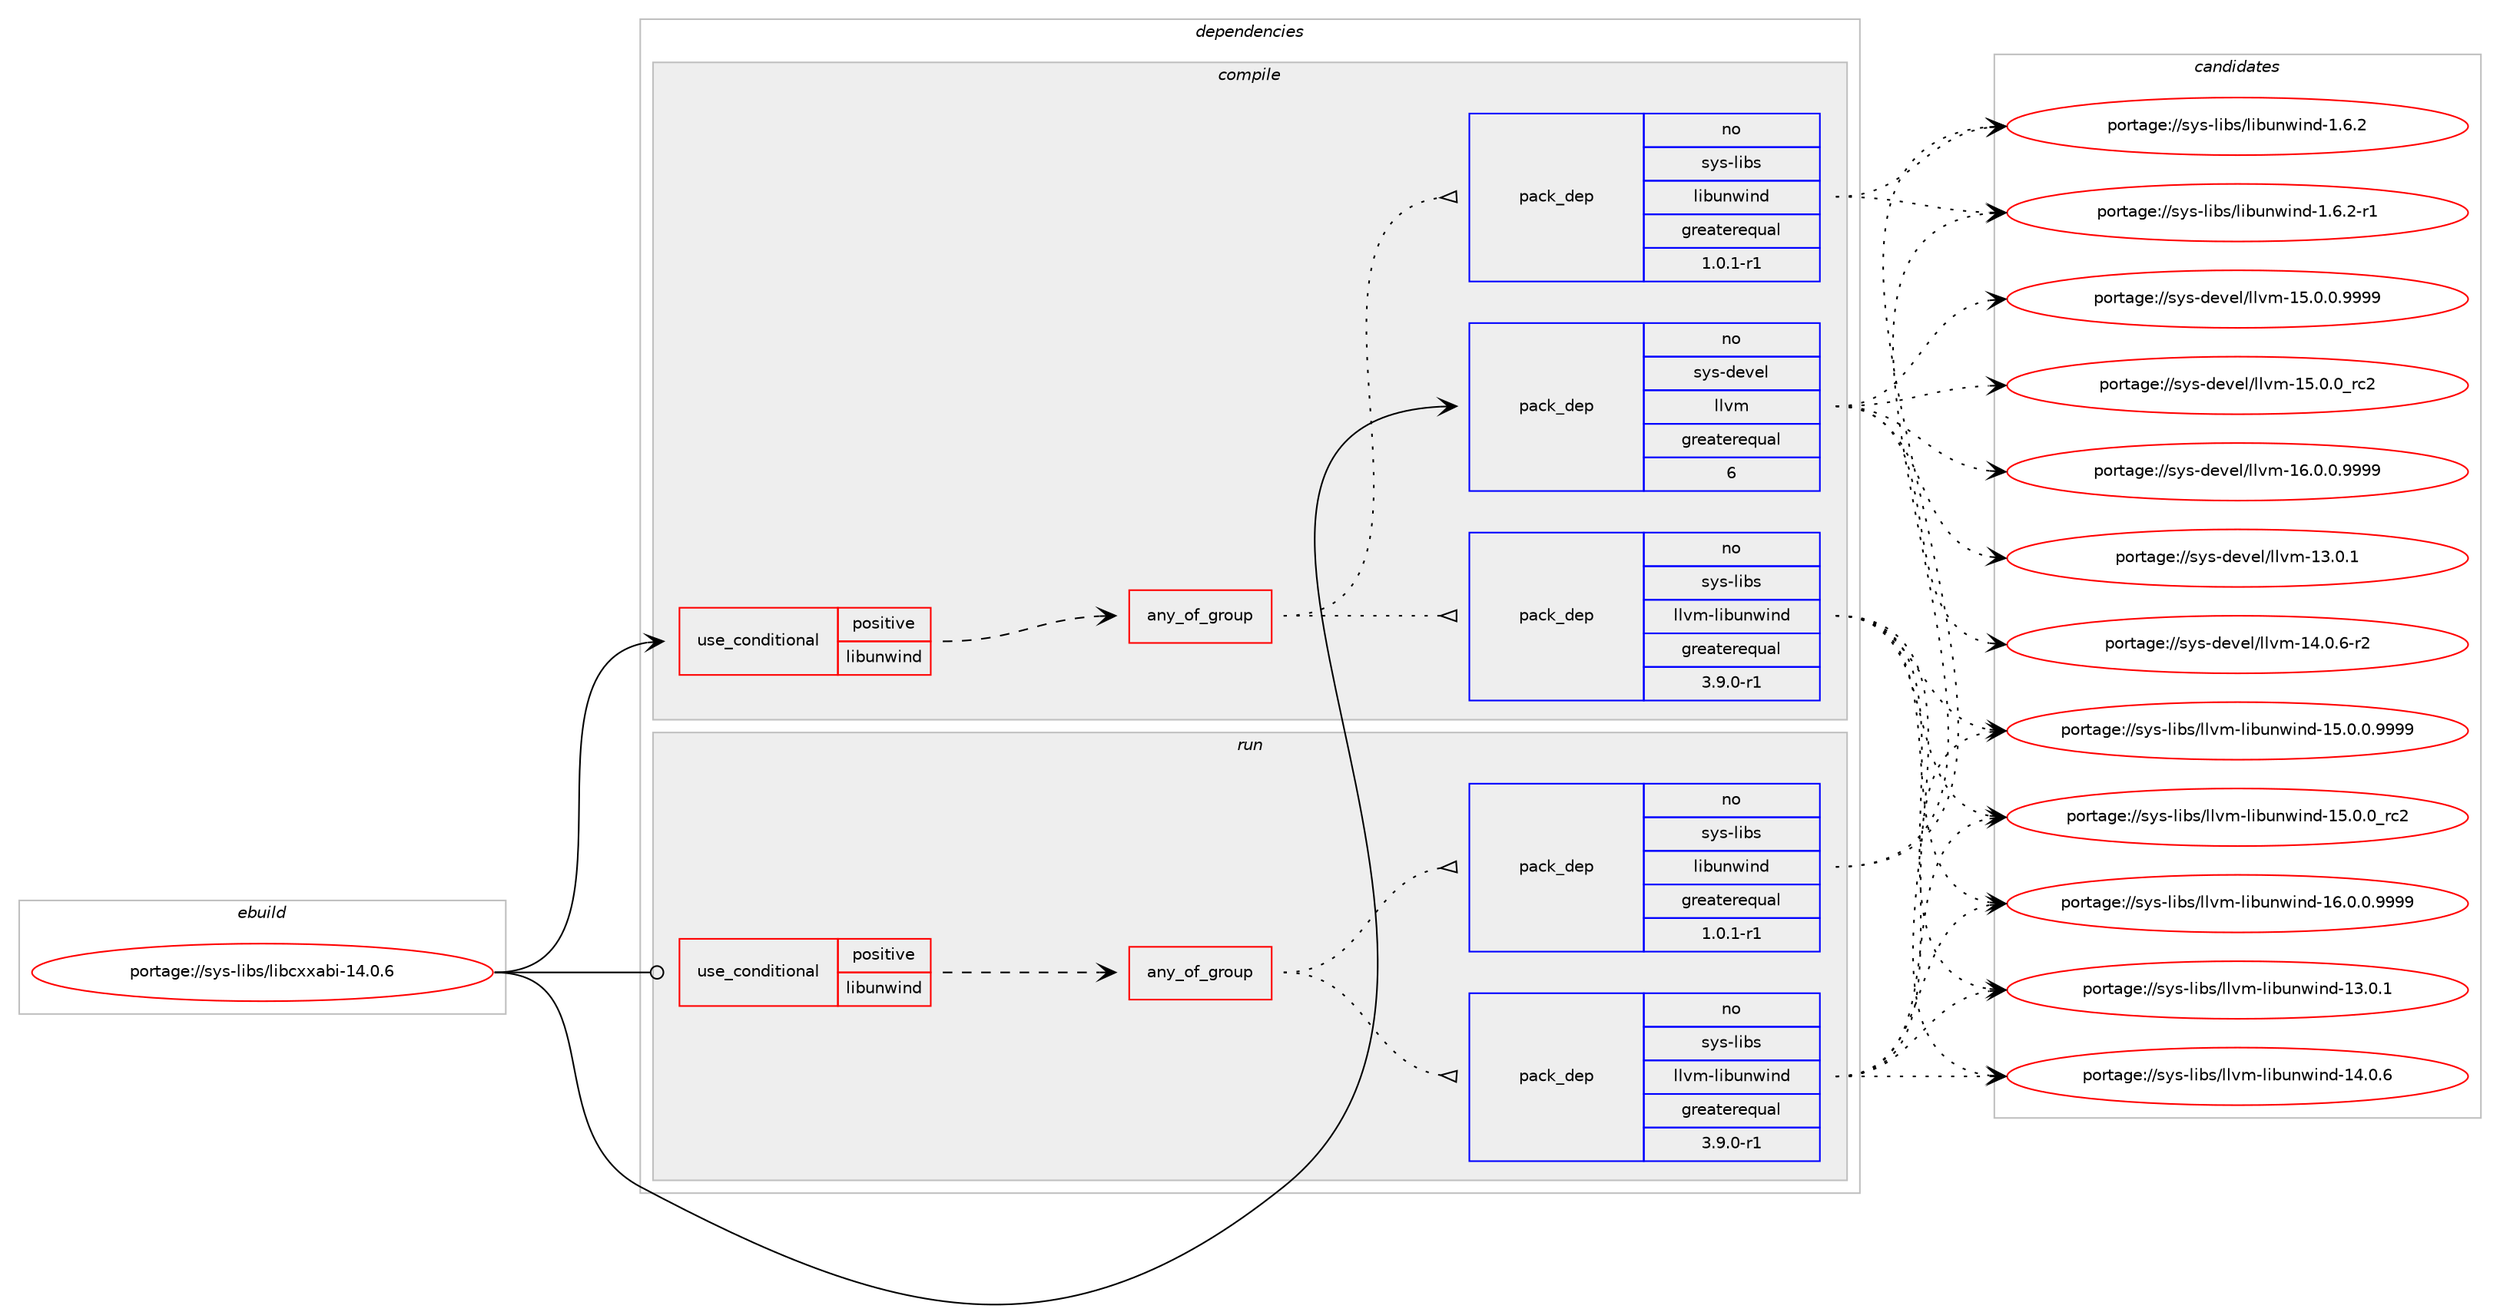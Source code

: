 digraph prolog {

# *************
# Graph options
# *************

newrank=true;
concentrate=true;
compound=true;
graph [rankdir=LR,fontname=Helvetica,fontsize=10,ranksep=1.5];#, ranksep=2.5, nodesep=0.2];
edge  [arrowhead=vee];
node  [fontname=Helvetica,fontsize=10];

# **********
# The ebuild
# **********

subgraph cluster_leftcol {
color=gray;
rank=same;
label=<<i>ebuild</i>>;
id [label="portage://sys-libs/libcxxabi-14.0.6", color=red, width=4, href="../sys-libs/libcxxabi-14.0.6.svg"];
}

# ****************
# The dependencies
# ****************

subgraph cluster_midcol {
color=gray;
label=<<i>dependencies</i>>;
subgraph cluster_compile {
fillcolor="#eeeeee";
style=filled;
label=<<i>compile</i>>;
subgraph cond254 {
dependency415 [label=<<TABLE BORDER="0" CELLBORDER="1" CELLSPACING="0" CELLPADDING="4"><TR><TD ROWSPAN="3" CELLPADDING="10">use_conditional</TD></TR><TR><TD>positive</TD></TR><TR><TD>libunwind</TD></TR></TABLE>>, shape=none, color=red];
subgraph any3 {
dependency416 [label=<<TABLE BORDER="0" CELLBORDER="1" CELLSPACING="0" CELLPADDING="4"><TR><TD CELLPADDING="10">any_of_group</TD></TR></TABLE>>, shape=none, color=red];subgraph pack160 {
dependency417 [label=<<TABLE BORDER="0" CELLBORDER="1" CELLSPACING="0" CELLPADDING="4" WIDTH="220"><TR><TD ROWSPAN="6" CELLPADDING="30">pack_dep</TD></TR><TR><TD WIDTH="110">no</TD></TR><TR><TD>sys-libs</TD></TR><TR><TD>libunwind</TD></TR><TR><TD>greaterequal</TD></TR><TR><TD>1.0.1-r1</TD></TR></TABLE>>, shape=none, color=blue];
}
dependency416:e -> dependency417:w [weight=20,style="dotted",arrowhead="oinv"];
subgraph pack161 {
dependency418 [label=<<TABLE BORDER="0" CELLBORDER="1" CELLSPACING="0" CELLPADDING="4" WIDTH="220"><TR><TD ROWSPAN="6" CELLPADDING="30">pack_dep</TD></TR><TR><TD WIDTH="110">no</TD></TR><TR><TD>sys-libs</TD></TR><TR><TD>llvm-libunwind</TD></TR><TR><TD>greaterequal</TD></TR><TR><TD>3.9.0-r1</TD></TR></TABLE>>, shape=none, color=blue];
}
dependency416:e -> dependency418:w [weight=20,style="dotted",arrowhead="oinv"];
}
dependency415:e -> dependency416:w [weight=20,style="dashed",arrowhead="vee"];
}
id:e -> dependency415:w [weight=20,style="solid",arrowhead="vee"];
subgraph pack162 {
dependency419 [label=<<TABLE BORDER="0" CELLBORDER="1" CELLSPACING="0" CELLPADDING="4" WIDTH="220"><TR><TD ROWSPAN="6" CELLPADDING="30">pack_dep</TD></TR><TR><TD WIDTH="110">no</TD></TR><TR><TD>sys-devel</TD></TR><TR><TD>llvm</TD></TR><TR><TD>greaterequal</TD></TR><TR><TD>6</TD></TR></TABLE>>, shape=none, color=blue];
}
id:e -> dependency419:w [weight=20,style="solid",arrowhead="vee"];
# *** BEGIN UNKNOWN DEPENDENCY TYPE (TODO) ***
# id -> package_dependency(portage://sys-libs/libcxxabi-14.0.6,install,strong,sys-devel,llvm,none,[,,],[slot(0)],[])
# *** END UNKNOWN DEPENDENCY TYPE (TODO) ***

}
subgraph cluster_compileandrun {
fillcolor="#eeeeee";
style=filled;
label=<<i>compile and run</i>>;
}
subgraph cluster_run {
fillcolor="#eeeeee";
style=filled;
label=<<i>run</i>>;
subgraph cond255 {
dependency420 [label=<<TABLE BORDER="0" CELLBORDER="1" CELLSPACING="0" CELLPADDING="4"><TR><TD ROWSPAN="3" CELLPADDING="10">use_conditional</TD></TR><TR><TD>positive</TD></TR><TR><TD>libunwind</TD></TR></TABLE>>, shape=none, color=red];
subgraph any4 {
dependency421 [label=<<TABLE BORDER="0" CELLBORDER="1" CELLSPACING="0" CELLPADDING="4"><TR><TD CELLPADDING="10">any_of_group</TD></TR></TABLE>>, shape=none, color=red];subgraph pack163 {
dependency422 [label=<<TABLE BORDER="0" CELLBORDER="1" CELLSPACING="0" CELLPADDING="4" WIDTH="220"><TR><TD ROWSPAN="6" CELLPADDING="30">pack_dep</TD></TR><TR><TD WIDTH="110">no</TD></TR><TR><TD>sys-libs</TD></TR><TR><TD>libunwind</TD></TR><TR><TD>greaterequal</TD></TR><TR><TD>1.0.1-r1</TD></TR></TABLE>>, shape=none, color=blue];
}
dependency421:e -> dependency422:w [weight=20,style="dotted",arrowhead="oinv"];
subgraph pack164 {
dependency423 [label=<<TABLE BORDER="0" CELLBORDER="1" CELLSPACING="0" CELLPADDING="4" WIDTH="220"><TR><TD ROWSPAN="6" CELLPADDING="30">pack_dep</TD></TR><TR><TD WIDTH="110">no</TD></TR><TR><TD>sys-libs</TD></TR><TR><TD>llvm-libunwind</TD></TR><TR><TD>greaterequal</TD></TR><TR><TD>3.9.0-r1</TD></TR></TABLE>>, shape=none, color=blue];
}
dependency421:e -> dependency423:w [weight=20,style="dotted",arrowhead="oinv"];
}
dependency420:e -> dependency421:w [weight=20,style="dashed",arrowhead="vee"];
}
id:e -> dependency420:w [weight=20,style="solid",arrowhead="odot"];
}
}

# **************
# The candidates
# **************

subgraph cluster_choices {
rank=same;
color=gray;
label=<<i>candidates</i>>;

subgraph choice160 {
color=black;
nodesep=1;
choice11512111545108105981154710810598117110119105110100454946544650 [label="portage://sys-libs/libunwind-1.6.2", color=red, width=4,href="../sys-libs/libunwind-1.6.2.svg"];
choice115121115451081059811547108105981171101191051101004549465446504511449 [label="portage://sys-libs/libunwind-1.6.2-r1", color=red, width=4,href="../sys-libs/libunwind-1.6.2-r1.svg"];
dependency417:e -> choice11512111545108105981154710810598117110119105110100454946544650:w [style=dotted,weight="100"];
dependency417:e -> choice115121115451081059811547108105981171101191051101004549465446504511449:w [style=dotted,weight="100"];
}
subgraph choice161 {
color=black;
nodesep=1;
choice115121115451081059811547108108118109451081059811711011910511010045495146484649 [label="portage://sys-libs/llvm-libunwind-13.0.1", color=red, width=4,href="../sys-libs/llvm-libunwind-13.0.1.svg"];
choice115121115451081059811547108108118109451081059811711011910511010045495246484654 [label="portage://sys-libs/llvm-libunwind-14.0.6", color=red, width=4,href="../sys-libs/llvm-libunwind-14.0.6.svg"];
choice1151211154510810598115471081081181094510810598117110119105110100454953464846484657575757 [label="portage://sys-libs/llvm-libunwind-15.0.0.9999", color=red, width=4,href="../sys-libs/llvm-libunwind-15.0.0.9999.svg"];
choice115121115451081059811547108108118109451081059811711011910511010045495346484648951149950 [label="portage://sys-libs/llvm-libunwind-15.0.0_rc2", color=red, width=4,href="../sys-libs/llvm-libunwind-15.0.0_rc2.svg"];
choice1151211154510810598115471081081181094510810598117110119105110100454954464846484657575757 [label="portage://sys-libs/llvm-libunwind-16.0.0.9999", color=red, width=4,href="../sys-libs/llvm-libunwind-16.0.0.9999.svg"];
dependency418:e -> choice115121115451081059811547108108118109451081059811711011910511010045495146484649:w [style=dotted,weight="100"];
dependency418:e -> choice115121115451081059811547108108118109451081059811711011910511010045495246484654:w [style=dotted,weight="100"];
dependency418:e -> choice1151211154510810598115471081081181094510810598117110119105110100454953464846484657575757:w [style=dotted,weight="100"];
dependency418:e -> choice115121115451081059811547108108118109451081059811711011910511010045495346484648951149950:w [style=dotted,weight="100"];
dependency418:e -> choice1151211154510810598115471081081181094510810598117110119105110100454954464846484657575757:w [style=dotted,weight="100"];
}
subgraph choice162 {
color=black;
nodesep=1;
choice115121115451001011181011084710810811810945495146484649 [label="portage://sys-devel/llvm-13.0.1", color=red, width=4,href="../sys-devel/llvm-13.0.1.svg"];
choice1151211154510010111810110847108108118109454952464846544511450 [label="portage://sys-devel/llvm-14.0.6-r2", color=red, width=4,href="../sys-devel/llvm-14.0.6-r2.svg"];
choice1151211154510010111810110847108108118109454953464846484657575757 [label="portage://sys-devel/llvm-15.0.0.9999", color=red, width=4,href="../sys-devel/llvm-15.0.0.9999.svg"];
choice115121115451001011181011084710810811810945495346484648951149950 [label="portage://sys-devel/llvm-15.0.0_rc2", color=red, width=4,href="../sys-devel/llvm-15.0.0_rc2.svg"];
choice1151211154510010111810110847108108118109454954464846484657575757 [label="portage://sys-devel/llvm-16.0.0.9999", color=red, width=4,href="../sys-devel/llvm-16.0.0.9999.svg"];
dependency419:e -> choice115121115451001011181011084710810811810945495146484649:w [style=dotted,weight="100"];
dependency419:e -> choice1151211154510010111810110847108108118109454952464846544511450:w [style=dotted,weight="100"];
dependency419:e -> choice1151211154510010111810110847108108118109454953464846484657575757:w [style=dotted,weight="100"];
dependency419:e -> choice115121115451001011181011084710810811810945495346484648951149950:w [style=dotted,weight="100"];
dependency419:e -> choice1151211154510010111810110847108108118109454954464846484657575757:w [style=dotted,weight="100"];
}
subgraph choice163 {
color=black;
nodesep=1;
choice11512111545108105981154710810598117110119105110100454946544650 [label="portage://sys-libs/libunwind-1.6.2", color=red, width=4,href="../sys-libs/libunwind-1.6.2.svg"];
choice115121115451081059811547108105981171101191051101004549465446504511449 [label="portage://sys-libs/libunwind-1.6.2-r1", color=red, width=4,href="../sys-libs/libunwind-1.6.2-r1.svg"];
dependency422:e -> choice11512111545108105981154710810598117110119105110100454946544650:w [style=dotted,weight="100"];
dependency422:e -> choice115121115451081059811547108105981171101191051101004549465446504511449:w [style=dotted,weight="100"];
}
subgraph choice164 {
color=black;
nodesep=1;
choice115121115451081059811547108108118109451081059811711011910511010045495146484649 [label="portage://sys-libs/llvm-libunwind-13.0.1", color=red, width=4,href="../sys-libs/llvm-libunwind-13.0.1.svg"];
choice115121115451081059811547108108118109451081059811711011910511010045495246484654 [label="portage://sys-libs/llvm-libunwind-14.0.6", color=red, width=4,href="../sys-libs/llvm-libunwind-14.0.6.svg"];
choice1151211154510810598115471081081181094510810598117110119105110100454953464846484657575757 [label="portage://sys-libs/llvm-libunwind-15.0.0.9999", color=red, width=4,href="../sys-libs/llvm-libunwind-15.0.0.9999.svg"];
choice115121115451081059811547108108118109451081059811711011910511010045495346484648951149950 [label="portage://sys-libs/llvm-libunwind-15.0.0_rc2", color=red, width=4,href="../sys-libs/llvm-libunwind-15.0.0_rc2.svg"];
choice1151211154510810598115471081081181094510810598117110119105110100454954464846484657575757 [label="portage://sys-libs/llvm-libunwind-16.0.0.9999", color=red, width=4,href="../sys-libs/llvm-libunwind-16.0.0.9999.svg"];
dependency423:e -> choice115121115451081059811547108108118109451081059811711011910511010045495146484649:w [style=dotted,weight="100"];
dependency423:e -> choice115121115451081059811547108108118109451081059811711011910511010045495246484654:w [style=dotted,weight="100"];
dependency423:e -> choice1151211154510810598115471081081181094510810598117110119105110100454953464846484657575757:w [style=dotted,weight="100"];
dependency423:e -> choice115121115451081059811547108108118109451081059811711011910511010045495346484648951149950:w [style=dotted,weight="100"];
dependency423:e -> choice1151211154510810598115471081081181094510810598117110119105110100454954464846484657575757:w [style=dotted,weight="100"];
}
}

}
